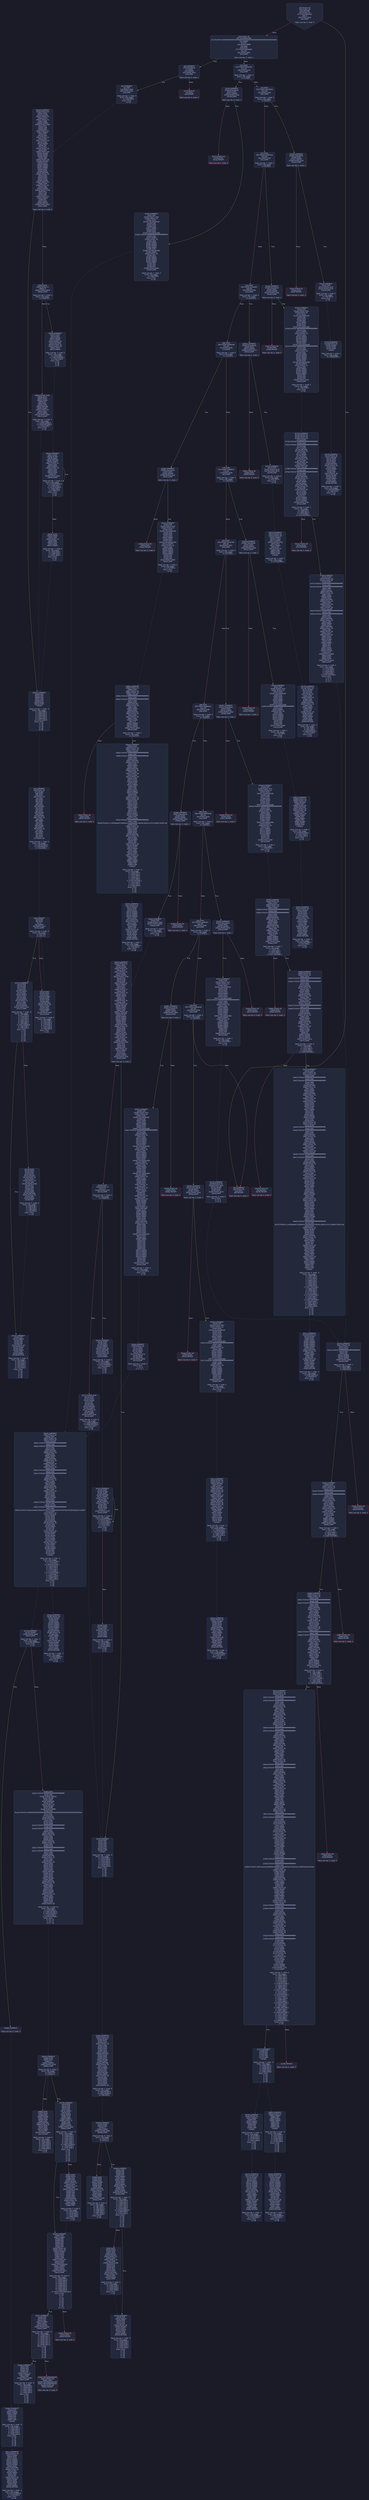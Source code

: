 digraph G {
    node [shape=box, style="filled, rounded", color="#565f89", fontcolor="#c0caf5", fontname="Helvetica", fillcolor="#24283b"];
    edge [color="#414868", fontcolor="#c0caf5", fontname="Helvetica"];
    bgcolor="#1a1b26";
    0 [ label = "[00] PUSH1 80
[02] PUSH1 40
[04] MSTORE
[05] PUSH1 04
[07] CALLDATASIZE
[08] LT
[09] PUSH2 00ba
[0c] JUMPI

Stack size req: 0, sizeΔ: 0
" shape = invhouse]
    1 [ label = "[0d] PUSH1 00
[0f] CALLDATALOAD
[10] PUSH29 0100000000000000000000000000000000000000000000000000000000
[2e] SWAP1
[2f] DIV
[30] PUSH4 ffffffff
[35] AND
[36] DUP1
[37] PUSH4 06fdde03
[3c] EQ
[3d] PUSH2 00bf
[40] JUMPI

Stack size req: 0, sizeΔ: 1
"]
    2 [ label = "[41] DUP1
[42] PUSH4 095ea7b3
[47] EQ
[48] PUSH2 014f
[4b] JUMPI

Stack size req: 1, sizeΔ: 0
Entry->Op usage:
	0->71:EQ:1
"]
    3 [ label = "[4c] DUP1
[4d] PUSH4 18160ddd
[52] EQ
[53] PUSH2 01b4
[56] JUMPI

Stack size req: 1, sizeΔ: 0
Entry->Op usage:
	0->82:EQ:1
"]
    4 [ label = "[57] DUP1
[58] PUSH4 23b872dd
[5d] EQ
[5e] PUSH2 01df
[61] JUMPI

Stack size req: 1, sizeΔ: 0
Entry->Op usage:
	0->93:EQ:1
"]
    5 [ label = "[62] DUP1
[63] PUSH4 313ce567
[68] EQ
[69] PUSH2 0264
[6c] JUMPI

Stack size req: 1, sizeΔ: 0
Entry->Op usage:
	0->104:EQ:1
"]
    6 [ label = "[6d] DUP1
[6e] PUSH4 42966c68
[73] EQ
[74] PUSH2 0295
[77] JUMPI

Stack size req: 1, sizeΔ: 0
Entry->Op usage:
	0->115:EQ:1
"]
    7 [ label = "[78] DUP1
[79] PUSH4 70a08231
[7e] EQ
[7f] PUSH2 02da
[82] JUMPI

Stack size req: 1, sizeΔ: 0
Entry->Op usage:
	0->126:EQ:1
"]
    8 [ label = "[83] DUP1
[84] PUSH4 79cc6790
[89] EQ
[8a] PUSH2 0331
[8d] JUMPI

Stack size req: 1, sizeΔ: 0
Entry->Op usage:
	0->137:EQ:1
"]
    9 [ label = "[8e] DUP1
[8f] PUSH4 95d89b41
[94] EQ
[95] PUSH2 0396
[98] JUMPI

Stack size req: 1, sizeΔ: 0
Entry->Op usage:
	0->148:EQ:1
"]
    10 [ label = "[99] DUP1
[9a] PUSH4 a9059cbb
[9f] EQ
[a0] PUSH2 0426
[a3] JUMPI

Stack size req: 1, sizeΔ: 0
Entry->Op usage:
	0->159:EQ:1
"]
    11 [ label = "[a4] DUP1
[a5] PUSH4 cae9ca51
[aa] EQ
[ab] PUSH2 048b
[ae] JUMPI

Stack size req: 1, sizeΔ: 0
Entry->Op usage:
	0->170:EQ:1
"]
    12 [ label = "[af] DUP1
[b0] PUSH4 dd62ed3e
[b5] EQ
[b6] PUSH2 0536
[b9] JUMPI

Stack size req: 1, sizeΔ: 0
Entry->Op usage:
	0->181:EQ:1
"]
    13 [ label = "[ba] JUMPDEST
[bb] PUSH1 00
[bd] DUP1
[be] REVERT

Stack size req: 0, sizeΔ: 0
" color = "red"]
    14 [ label = "[bf] JUMPDEST
[c0] CALLVALUE
[c1] DUP1
[c2] ISZERO
[c3] PUSH2 00cb
[c6] JUMPI

Stack size req: 0, sizeΔ: 1
"]
    15 [ label = "[c7] PUSH1 00
[c9] DUP1
[ca] REVERT

Stack size req: 0, sizeΔ: 0
" color = "red"]
    16 [ label = "[cb] JUMPDEST
[cc] POP
[cd] PUSH2 00d4
[d0] PUSH2 05ad
[d3] JUMP

Stack size req: 1, sizeΔ: 0
Entry->Op usage:
	0->204:POP:0
Entry->Exit:
	0->😵
"]
    17 [ label = "[d4] JUMPDEST
[d5] PUSH1 40
[d7] MLOAD
[d8] DUP1
[d9] DUP1
[da] PUSH1 20
[dc] ADD
[dd] DUP3
[de] DUP2
[df] SUB
[e0] DUP3
[e1] MSTORE
[e2] DUP4
[e3] DUP2
[e4] DUP2
[e5] MLOAD
[e6] DUP2
[e7] MSTORE
[e8] PUSH1 20
[ea] ADD
[eb] SWAP2
[ec] POP
[ed] DUP1
[ee] MLOAD
[ef] SWAP1
[f0] PUSH1 20
[f2] ADD
[f3] SWAP1
[f4] DUP1
[f5] DUP4
[f6] DUP4
[f7] PUSH1 00

Stack size req: 1, sizeΔ: 9
Entry->Op usage:
	0->229:MLOAD:0
	0->238:MLOAD:0
	0->242:ADD:1
"]
    18 [ label = "[f9] JUMPDEST
[fa] DUP4
[fb] DUP2
[fc] LT
[fd] ISZERO
[fe] PUSH2 0114
[0101] JUMPI

Stack size req: 4, sizeΔ: 0
Entry->Op usage:
	0->252:LT:0
	3->252:LT:1
"]
    19 [ label = "[0102] DUP1
[0103] DUP3
[0104] ADD
[0105] MLOAD
[0106] DUP2
[0107] DUP5
[0108] ADD
[0109] MSTORE
[010a] PUSH1 20
[010c] DUP2
[010d] ADD
[010e] SWAP1
[010f] POP
[0110] PUSH2 00f9
[0113] JUMP

Stack size req: 3, sizeΔ: 0
Entry->Op usage:
	0->260:ADD:1
	0->264:ADD:1
	0->269:ADD:0
	0->271:POP:0
	1->260:ADD:0
	2->264:ADD:0
Entry->Exit:
	0->😵
"]
    20 [ label = "[0114] JUMPDEST
[0115] POP
[0116] POP
[0117] POP
[0118] POP
[0119] SWAP1
[011a] POP
[011b] SWAP1
[011c] DUP2
[011d] ADD
[011e] SWAP1
[011f] PUSH1 1f
[0121] AND
[0122] DUP1
[0123] ISZERO
[0124] PUSH2 0141
[0127] JUMPI

Stack size req: 7, sizeΔ: -5
Entry->Op usage:
	0->277:POP:0
	1->278:POP:0
	2->279:POP:0
	3->280:POP:0
	4->285:ADD:0
	4->289:AND:1
	4->291:ISZERO:0
	5->282:POP:0
	6->285:ADD:1
Entry->Exit:
	0->😵
	1->😵
	2->😵
	3->😵
	4->0
	5->😵
	6->😵
"]
    21 [ label = "[0128] DUP1
[0129] DUP3
[012a] SUB
[012b] DUP1
[012c] MLOAD
[012d] PUSH1 01
[012f] DUP4
[0130] PUSH1 20
[0132] SUB
[0133] PUSH2 0100
[0136] EXP
[0137] SUB
[0138] NOT
[0139] AND
[013a] DUP2
[013b] MSTORE
[013c] PUSH1 20
[013e] ADD
[013f] SWAP2
[0140] POP

Stack size req: 2, sizeΔ: 0
Entry->Op usage:
	0->298:SUB:1
	0->306:SUB:1
	1->298:SUB:0
	1->320:POP:0
Entry->Exit:
	1->😵
"]
    22 [ label = "[0141] JUMPDEST
[0142] POP
[0143] SWAP3
[0144] POP
[0145] POP
[0146] POP
[0147] PUSH1 40
[0149] MLOAD
[014a] DUP1
[014b] SWAP2
[014c] SUB
[014d] SWAP1
[014e] RETURN

Stack size req: 5, sizeΔ: -5
Entry->Op usage:
	0->322:POP:0
	1->332:SUB:0
	2->325:POP:0
	3->326:POP:0
	4->324:POP:0
Entry->Exit:
	0->😵
	1->😵
	2->😵
	3->😵
	4->😵
" color = "darkblue"]
    23 [ label = "[014f] JUMPDEST
[0150] CALLVALUE
[0151] DUP1
[0152] ISZERO
[0153] PUSH2 015b
[0156] JUMPI

Stack size req: 0, sizeΔ: 1
"]
    24 [ label = "[0157] PUSH1 00
[0159] DUP1
[015a] REVERT

Stack size req: 0, sizeΔ: 0
" color = "red"]
    25 [ label = "[015b] JUMPDEST
[015c] POP
[015d] PUSH2 019a
[0160] PUSH1 04
[0162] DUP1
[0163] CALLDATASIZE
[0164] SUB
[0165] DUP2
[0166] ADD
[0167] SWAP1
[0168] DUP1
[0169] DUP1
[016a] CALLDATALOAD
[016b] PUSH20 ffffffffffffffffffffffffffffffffffffffff
[0180] AND
[0181] SWAP1
[0182] PUSH1 20
[0184] ADD
[0185] SWAP1
[0186] SWAP3
[0187] SWAP2
[0188] SWAP1
[0189] DUP1
[018a] CALLDATALOAD
[018b] SWAP1
[018c] PUSH1 20
[018e] ADD
[018f] SWAP1
[0190] SWAP3
[0191] SWAP2
[0192] SWAP1
[0193] POP
[0194] POP
[0195] POP
[0196] PUSH2 064b
[0199] JUMP

Stack size req: 1, sizeΔ: 2
Entry->Op usage:
	0->348:POP:0
Entry->Exit:
	0->😵
"]
    26 [ label = "[019a] JUMPDEST
[019b] PUSH1 40
[019d] MLOAD
[019e] DUP1
[019f] DUP3
[01a0] ISZERO
[01a1] ISZERO
[01a2] ISZERO
[01a3] ISZERO
[01a4] DUP2
[01a5] MSTORE
[01a6] PUSH1 20
[01a8] ADD
[01a9] SWAP2
[01aa] POP
[01ab] POP
[01ac] PUSH1 40
[01ae] MLOAD
[01af] DUP1
[01b0] SWAP2
[01b1] SUB
[01b2] SWAP1
[01b3] RETURN

Stack size req: 1, sizeΔ: -1
Entry->Op usage:
	0->416:ISZERO:0
	0->426:POP:0
Entry->Exit:
	0->😵
" color = "darkblue"]
    27 [ label = "[01b4] JUMPDEST
[01b5] CALLVALUE
[01b6] DUP1
[01b7] ISZERO
[01b8] PUSH2 01c0
[01bb] JUMPI

Stack size req: 0, sizeΔ: 1
"]
    28 [ label = "[01bc] PUSH1 00
[01be] DUP1
[01bf] REVERT

Stack size req: 0, sizeΔ: 0
" color = "red"]
    29 [ label = "[01c0] JUMPDEST
[01c1] POP
[01c2] PUSH2 01c9
[01c5] PUSH2 073d
[01c8] JUMP

Stack size req: 1, sizeΔ: 0
Entry->Op usage:
	0->449:POP:0
Entry->Exit:
	0->😵
"]
    30 [ label = "[01c9] JUMPDEST
[01ca] PUSH1 40
[01cc] MLOAD
[01cd] DUP1
[01ce] DUP3
[01cf] DUP2
[01d0] MSTORE
[01d1] PUSH1 20
[01d3] ADD
[01d4] SWAP2
[01d5] POP
[01d6] POP
[01d7] PUSH1 40
[01d9] MLOAD
[01da] DUP1
[01db] SWAP2
[01dc] SUB
[01dd] SWAP1
[01de] RETURN

Stack size req: 1, sizeΔ: -1
Entry->Op usage:
	0->464:MSTORE:1
	0->469:POP:0
Entry->Exit:
	0->😵
" color = "darkblue"]
    31 [ label = "[01df] JUMPDEST
[01e0] CALLVALUE
[01e1] DUP1
[01e2] ISZERO
[01e3] PUSH2 01eb
[01e6] JUMPI

Stack size req: 0, sizeΔ: 1
"]
    32 [ label = "[01e7] PUSH1 00
[01e9] DUP1
[01ea] REVERT

Stack size req: 0, sizeΔ: 0
" color = "red"]
    33 [ label = "[01eb] JUMPDEST
[01ec] POP
[01ed] PUSH2 024a
[01f0] PUSH1 04
[01f2] DUP1
[01f3] CALLDATASIZE
[01f4] SUB
[01f5] DUP2
[01f6] ADD
[01f7] SWAP1
[01f8] DUP1
[01f9] DUP1
[01fa] CALLDATALOAD
[01fb] PUSH20 ffffffffffffffffffffffffffffffffffffffff
[0210] AND
[0211] SWAP1
[0212] PUSH1 20
[0214] ADD
[0215] SWAP1
[0216] SWAP3
[0217] SWAP2
[0218] SWAP1
[0219] DUP1
[021a] CALLDATALOAD
[021b] PUSH20 ffffffffffffffffffffffffffffffffffffffff
[0230] AND
[0231] SWAP1
[0232] PUSH1 20
[0234] ADD
[0235] SWAP1
[0236] SWAP3
[0237] SWAP2
[0238] SWAP1
[0239] DUP1
[023a] CALLDATALOAD
[023b] SWAP1
[023c] PUSH1 20
[023e] ADD
[023f] SWAP1
[0240] SWAP3
[0241] SWAP2
[0242] SWAP1
[0243] POP
[0244] POP
[0245] POP
[0246] PUSH2 0743
[0249] JUMP

Stack size req: 1, sizeΔ: 3
Entry->Op usage:
	0->492:POP:0
Entry->Exit:
	0->😵
"]
    34 [ label = "[024a] JUMPDEST
[024b] PUSH1 40
[024d] MLOAD
[024e] DUP1
[024f] DUP3
[0250] ISZERO
[0251] ISZERO
[0252] ISZERO
[0253] ISZERO
[0254] DUP2
[0255] MSTORE
[0256] PUSH1 20
[0258] ADD
[0259] SWAP2
[025a] POP
[025b] POP
[025c] PUSH1 40
[025e] MLOAD
[025f] DUP1
[0260] SWAP2
[0261] SUB
[0262] SWAP1
[0263] RETURN

Stack size req: 1, sizeΔ: -1
Entry->Op usage:
	0->592:ISZERO:0
	0->602:POP:0
Entry->Exit:
	0->😵
" color = "darkblue"]
    35 [ label = "[0264] JUMPDEST
[0265] CALLVALUE
[0266] DUP1
[0267] ISZERO
[0268] PUSH2 0270
[026b] JUMPI

Stack size req: 0, sizeΔ: 1
"]
    36 [ label = "[026c] PUSH1 00
[026e] DUP1
[026f] REVERT

Stack size req: 0, sizeΔ: 0
" color = "red"]
    37 [ label = "[0270] JUMPDEST
[0271] POP
[0272] PUSH2 0279
[0275] PUSH2 0870
[0278] JUMP

Stack size req: 1, sizeΔ: 0
Entry->Op usage:
	0->625:POP:0
Entry->Exit:
	0->😵
"]
    38 [ label = "[0279] JUMPDEST
[027a] PUSH1 40
[027c] MLOAD
[027d] DUP1
[027e] DUP3
[027f] PUSH1 ff
[0281] AND
[0282] PUSH1 ff
[0284] AND
[0285] DUP2
[0286] MSTORE
[0287] PUSH1 20
[0289] ADD
[028a] SWAP2
[028b] POP
[028c] POP
[028d] PUSH1 40
[028f] MLOAD
[0290] DUP1
[0291] SWAP2
[0292] SUB
[0293] SWAP1
[0294] RETURN

Stack size req: 1, sizeΔ: -1
Entry->Op usage:
	0->641:AND:1
	0->644:AND:1
	0->646:MSTORE:1
	0->651:POP:0
Entry->Exit:
	0->😵
" color = "darkblue"]
    39 [ label = "[0295] JUMPDEST
[0296] CALLVALUE
[0297] DUP1
[0298] ISZERO
[0299] PUSH2 02a1
[029c] JUMPI

Stack size req: 0, sizeΔ: 1
"]
    40 [ label = "[029d] PUSH1 00
[029f] DUP1
[02a0] REVERT

Stack size req: 0, sizeΔ: 0
" color = "red"]
    41 [ label = "[02a1] JUMPDEST
[02a2] POP
[02a3] PUSH2 02c0
[02a6] PUSH1 04
[02a8] DUP1
[02a9] CALLDATASIZE
[02aa] SUB
[02ab] DUP2
[02ac] ADD
[02ad] SWAP1
[02ae] DUP1
[02af] DUP1
[02b0] CALLDATALOAD
[02b1] SWAP1
[02b2] PUSH1 20
[02b4] ADD
[02b5] SWAP1
[02b6] SWAP3
[02b7] SWAP2
[02b8] SWAP1
[02b9] POP
[02ba] POP
[02bb] POP
[02bc] PUSH2 0883
[02bf] JUMP

Stack size req: 1, sizeΔ: 1
Entry->Op usage:
	0->674:POP:0
Entry->Exit:
	0->😵
"]
    42 [ label = "[02c0] JUMPDEST
[02c1] PUSH1 40
[02c3] MLOAD
[02c4] DUP1
[02c5] DUP3
[02c6] ISZERO
[02c7] ISZERO
[02c8] ISZERO
[02c9] ISZERO
[02ca] DUP2
[02cb] MSTORE
[02cc] PUSH1 20
[02ce] ADD
[02cf] SWAP2
[02d0] POP
[02d1] POP
[02d2] PUSH1 40
[02d4] MLOAD
[02d5] DUP1
[02d6] SWAP2
[02d7] SUB
[02d8] SWAP1
[02d9] RETURN

Stack size req: 1, sizeΔ: -1
Entry->Op usage:
	0->710:ISZERO:0
	0->720:POP:0
Entry->Exit:
	0->😵
" color = "darkblue"]
    43 [ label = "[02da] JUMPDEST
[02db] CALLVALUE
[02dc] DUP1
[02dd] ISZERO
[02de] PUSH2 02e6
[02e1] JUMPI

Stack size req: 0, sizeΔ: 1
"]
    44 [ label = "[02e2] PUSH1 00
[02e4] DUP1
[02e5] REVERT

Stack size req: 0, sizeΔ: 0
" color = "red"]
    45 [ label = "[02e6] JUMPDEST
[02e7] POP
[02e8] PUSH2 031b
[02eb] PUSH1 04
[02ed] DUP1
[02ee] CALLDATASIZE
[02ef] SUB
[02f0] DUP2
[02f1] ADD
[02f2] SWAP1
[02f3] DUP1
[02f4] DUP1
[02f5] CALLDATALOAD
[02f6] PUSH20 ffffffffffffffffffffffffffffffffffffffff
[030b] AND
[030c] SWAP1
[030d] PUSH1 20
[030f] ADD
[0310] SWAP1
[0311] SWAP3
[0312] SWAP2
[0313] SWAP1
[0314] POP
[0315] POP
[0316] POP
[0317] PUSH2 0987
[031a] JUMP

Stack size req: 1, sizeΔ: 1
Entry->Op usage:
	0->743:POP:0
Entry->Exit:
	0->😵
"]
    46 [ label = "[031b] JUMPDEST
[031c] PUSH1 40
[031e] MLOAD
[031f] DUP1
[0320] DUP3
[0321] DUP2
[0322] MSTORE
[0323] PUSH1 20
[0325] ADD
[0326] SWAP2
[0327] POP
[0328] POP
[0329] PUSH1 40
[032b] MLOAD
[032c] DUP1
[032d] SWAP2
[032e] SUB
[032f] SWAP1
[0330] RETURN

Stack size req: 1, sizeΔ: -1
Entry->Op usage:
	0->802:MSTORE:1
	0->807:POP:0
Entry->Exit:
	0->😵
" color = "darkblue"]
    47 [ label = "[0331] JUMPDEST
[0332] CALLVALUE
[0333] DUP1
[0334] ISZERO
[0335] PUSH2 033d
[0338] JUMPI

Stack size req: 0, sizeΔ: 1
"]
    48 [ label = "[0339] PUSH1 00
[033b] DUP1
[033c] REVERT

Stack size req: 0, sizeΔ: 0
" color = "red"]
    49 [ label = "[033d] JUMPDEST
[033e] POP
[033f] PUSH2 037c
[0342] PUSH1 04
[0344] DUP1
[0345] CALLDATASIZE
[0346] SUB
[0347] DUP2
[0348] ADD
[0349] SWAP1
[034a] DUP1
[034b] DUP1
[034c] CALLDATALOAD
[034d] PUSH20 ffffffffffffffffffffffffffffffffffffffff
[0362] AND
[0363] SWAP1
[0364] PUSH1 20
[0366] ADD
[0367] SWAP1
[0368] SWAP3
[0369] SWAP2
[036a] SWAP1
[036b] DUP1
[036c] CALLDATALOAD
[036d] SWAP1
[036e] PUSH1 20
[0370] ADD
[0371] SWAP1
[0372] SWAP3
[0373] SWAP2
[0374] SWAP1
[0375] POP
[0376] POP
[0377] POP
[0378] PUSH2 099f
[037b] JUMP

Stack size req: 1, sizeΔ: 2
Entry->Op usage:
	0->830:POP:0
Entry->Exit:
	0->😵
"]
    50 [ label = "[037c] JUMPDEST
[037d] PUSH1 40
[037f] MLOAD
[0380] DUP1
[0381] DUP3
[0382] ISZERO
[0383] ISZERO
[0384] ISZERO
[0385] ISZERO
[0386] DUP2
[0387] MSTORE
[0388] PUSH1 20
[038a] ADD
[038b] SWAP2
[038c] POP
[038d] POP
[038e] PUSH1 40
[0390] MLOAD
[0391] DUP1
[0392] SWAP2
[0393] SUB
[0394] SWAP1
[0395] RETURN

Stack size req: 1, sizeΔ: -1
Entry->Op usage:
	0->898:ISZERO:0
	0->908:POP:0
Entry->Exit:
	0->😵
" color = "darkblue"]
    51 [ label = "[0396] JUMPDEST
[0397] CALLVALUE
[0398] DUP1
[0399] ISZERO
[039a] PUSH2 03a2
[039d] JUMPI

Stack size req: 0, sizeΔ: 1
"]
    52 [ label = "[039e] PUSH1 00
[03a0] DUP1
[03a1] REVERT

Stack size req: 0, sizeΔ: 0
" color = "red"]
    53 [ label = "[03a2] JUMPDEST
[03a3] POP
[03a4] PUSH2 03ab
[03a7] PUSH2 0bb9
[03aa] JUMP

Stack size req: 1, sizeΔ: 0
Entry->Op usage:
	0->931:POP:0
Entry->Exit:
	0->😵
"]
    54 [ label = "[03ab] JUMPDEST
[03ac] PUSH1 40
[03ae] MLOAD
[03af] DUP1
[03b0] DUP1
[03b1] PUSH1 20
[03b3] ADD
[03b4] DUP3
[03b5] DUP2
[03b6] SUB
[03b7] DUP3
[03b8] MSTORE
[03b9] DUP4
[03ba] DUP2
[03bb] DUP2
[03bc] MLOAD
[03bd] DUP2
[03be] MSTORE
[03bf] PUSH1 20
[03c1] ADD
[03c2] SWAP2
[03c3] POP
[03c4] DUP1
[03c5] MLOAD
[03c6] SWAP1
[03c7] PUSH1 20
[03c9] ADD
[03ca] SWAP1
[03cb] DUP1
[03cc] DUP4
[03cd] DUP4
[03ce] PUSH1 00

Stack size req: 1, sizeΔ: 9
Entry->Op usage:
	0->956:MLOAD:0
	0->965:MLOAD:0
	0->969:ADD:1
"]
    55 [ label = "[03d0] JUMPDEST
[03d1] DUP4
[03d2] DUP2
[03d3] LT
[03d4] ISZERO
[03d5] PUSH2 03eb
[03d8] JUMPI

Stack size req: 4, sizeΔ: 0
Entry->Op usage:
	0->979:LT:0
	3->979:LT:1
"]
    56 [ label = "[03d9] DUP1
[03da] DUP3
[03db] ADD
[03dc] MLOAD
[03dd] DUP2
[03de] DUP5
[03df] ADD
[03e0] MSTORE
[03e1] PUSH1 20
[03e3] DUP2
[03e4] ADD
[03e5] SWAP1
[03e6] POP
[03e7] PUSH2 03d0
[03ea] JUMP

Stack size req: 3, sizeΔ: 0
Entry->Op usage:
	0->987:ADD:1
	0->991:ADD:1
	0->996:ADD:0
	0->998:POP:0
	1->987:ADD:0
	2->991:ADD:0
Entry->Exit:
	0->😵
"]
    57 [ label = "[03eb] JUMPDEST
[03ec] POP
[03ed] POP
[03ee] POP
[03ef] POP
[03f0] SWAP1
[03f1] POP
[03f2] SWAP1
[03f3] DUP2
[03f4] ADD
[03f5] SWAP1
[03f6] PUSH1 1f
[03f8] AND
[03f9] DUP1
[03fa] ISZERO
[03fb] PUSH2 0418
[03fe] JUMPI

Stack size req: 7, sizeΔ: -5
Entry->Op usage:
	0->1004:POP:0
	1->1005:POP:0
	2->1006:POP:0
	3->1007:POP:0
	4->1012:ADD:0
	4->1016:AND:1
	4->1018:ISZERO:0
	5->1009:POP:0
	6->1012:ADD:1
Entry->Exit:
	0->😵
	1->😵
	2->😵
	3->😵
	4->0
	5->😵
	6->😵
"]
    58 [ label = "[03ff] DUP1
[0400] DUP3
[0401] SUB
[0402] DUP1
[0403] MLOAD
[0404] PUSH1 01
[0406] DUP4
[0407] PUSH1 20
[0409] SUB
[040a] PUSH2 0100
[040d] EXP
[040e] SUB
[040f] NOT
[0410] AND
[0411] DUP2
[0412] MSTORE
[0413] PUSH1 20
[0415] ADD
[0416] SWAP2
[0417] POP

Stack size req: 2, sizeΔ: 0
Entry->Op usage:
	0->1025:SUB:1
	0->1033:SUB:1
	1->1025:SUB:0
	1->1047:POP:0
Entry->Exit:
	1->😵
"]
    59 [ label = "[0418] JUMPDEST
[0419] POP
[041a] SWAP3
[041b] POP
[041c] POP
[041d] POP
[041e] PUSH1 40
[0420] MLOAD
[0421] DUP1
[0422] SWAP2
[0423] SUB
[0424] SWAP1
[0425] RETURN

Stack size req: 5, sizeΔ: -5
Entry->Op usage:
	0->1049:POP:0
	1->1059:SUB:0
	2->1052:POP:0
	3->1053:POP:0
	4->1051:POP:0
Entry->Exit:
	0->😵
	1->😵
	2->😵
	3->😵
	4->😵
" color = "darkblue"]
    60 [ label = "[0426] JUMPDEST
[0427] CALLVALUE
[0428] DUP1
[0429] ISZERO
[042a] PUSH2 0432
[042d] JUMPI

Stack size req: 0, sizeΔ: 1
"]
    61 [ label = "[042e] PUSH1 00
[0430] DUP1
[0431] REVERT

Stack size req: 0, sizeΔ: 0
" color = "red"]
    62 [ label = "[0432] JUMPDEST
[0433] POP
[0434] PUSH2 0471
[0437] PUSH1 04
[0439] DUP1
[043a] CALLDATASIZE
[043b] SUB
[043c] DUP2
[043d] ADD
[043e] SWAP1
[043f] DUP1
[0440] DUP1
[0441] CALLDATALOAD
[0442] PUSH20 ffffffffffffffffffffffffffffffffffffffff
[0457] AND
[0458] SWAP1
[0459] PUSH1 20
[045b] ADD
[045c] SWAP1
[045d] SWAP3
[045e] SWAP2
[045f] SWAP1
[0460] DUP1
[0461] CALLDATALOAD
[0462] SWAP1
[0463] PUSH1 20
[0465] ADD
[0466] SWAP1
[0467] SWAP3
[0468] SWAP2
[0469] SWAP1
[046a] POP
[046b] POP
[046c] POP
[046d] PUSH2 0c57
[0470] JUMP

Stack size req: 1, sizeΔ: 2
Entry->Op usage:
	0->1075:POP:0
Entry->Exit:
	0->😵
"]
    63 [ label = "[0471] JUMPDEST
[0472] PUSH1 40
[0474] MLOAD
[0475] DUP1
[0476] DUP3
[0477] ISZERO
[0478] ISZERO
[0479] ISZERO
[047a] ISZERO
[047b] DUP2
[047c] MSTORE
[047d] PUSH1 20
[047f] ADD
[0480] SWAP2
[0481] POP
[0482] POP
[0483] PUSH1 40
[0485] MLOAD
[0486] DUP1
[0487] SWAP2
[0488] SUB
[0489] SWAP1
[048a] RETURN

Stack size req: 1, sizeΔ: -1
Entry->Op usage:
	0->1143:ISZERO:0
	0->1153:POP:0
Entry->Exit:
	0->😵
" color = "darkblue"]
    64 [ label = "[048b] JUMPDEST
[048c] CALLVALUE
[048d] DUP1
[048e] ISZERO
[048f] PUSH2 0497
[0492] JUMPI

Stack size req: 0, sizeΔ: 1
"]
    65 [ label = "[0493] PUSH1 00
[0495] DUP1
[0496] REVERT

Stack size req: 0, sizeΔ: 0
" color = "red"]
    66 [ label = "[0497] JUMPDEST
[0498] POP
[0499] PUSH2 051c
[049c] PUSH1 04
[049e] DUP1
[049f] CALLDATASIZE
[04a0] SUB
[04a1] DUP2
[04a2] ADD
[04a3] SWAP1
[04a4] DUP1
[04a5] DUP1
[04a6] CALLDATALOAD
[04a7] PUSH20 ffffffffffffffffffffffffffffffffffffffff
[04bc] AND
[04bd] SWAP1
[04be] PUSH1 20
[04c0] ADD
[04c1] SWAP1
[04c2] SWAP3
[04c3] SWAP2
[04c4] SWAP1
[04c5] DUP1
[04c6] CALLDATALOAD
[04c7] SWAP1
[04c8] PUSH1 20
[04ca] ADD
[04cb] SWAP1
[04cc] SWAP3
[04cd] SWAP2
[04ce] SWAP1
[04cf] DUP1
[04d0] CALLDATALOAD
[04d1] SWAP1
[04d2] PUSH1 20
[04d4] ADD
[04d5] SWAP1
[04d6] DUP3
[04d7] ADD
[04d8] DUP1
[04d9] CALLDATALOAD
[04da] SWAP1
[04db] PUSH1 20
[04dd] ADD
[04de] SWAP1
[04df] DUP1
[04e0] DUP1
[04e1] PUSH1 1f
[04e3] ADD
[04e4] PUSH1 20
[04e6] DUP1
[04e7] SWAP2
[04e8] DIV
[04e9] MUL
[04ea] PUSH1 20
[04ec] ADD
[04ed] PUSH1 40
[04ef] MLOAD
[04f0] SWAP1
[04f1] DUP2
[04f2] ADD
[04f3] PUSH1 40
[04f5] MSTORE
[04f6] DUP1
[04f7] SWAP4
[04f8] SWAP3
[04f9] SWAP2
[04fa] SWAP1
[04fb] DUP2
[04fc] DUP2
[04fd] MSTORE
[04fe] PUSH1 20
[0500] ADD
[0501] DUP4
[0502] DUP4
[0503] DUP1
[0504] DUP3
[0505] DUP5
[0506] CALLDATACOPY
[0507] DUP3
[0508] ADD
[0509] SWAP2
[050a] POP
[050b] POP
[050c] POP
[050d] POP
[050e] POP
[050f] POP
[0510] SWAP2
[0511] SWAP3
[0512] SWAP2
[0513] SWAP3
[0514] SWAP1
[0515] POP
[0516] POP
[0517] POP
[0518] PUSH2 0c6e
[051b] JUMP

Stack size req: 1, sizeΔ: 3
Entry->Op usage:
	0->1176:POP:0
Entry->Exit:
	0->😵
"]
    67 [ label = "[051c] JUMPDEST
[051d] PUSH1 40
[051f] MLOAD
[0520] DUP1
[0521] DUP3
[0522] ISZERO
[0523] ISZERO
[0524] ISZERO
[0525] ISZERO
[0526] DUP2
[0527] MSTORE
[0528] PUSH1 20
[052a] ADD
[052b] SWAP2
[052c] POP
[052d] POP
[052e] PUSH1 40
[0530] MLOAD
[0531] DUP1
[0532] SWAP2
[0533] SUB
[0534] SWAP1
[0535] RETURN

Stack size req: 1, sizeΔ: -1
Entry->Op usage:
	0->1314:ISZERO:0
	0->1324:POP:0
Entry->Exit:
	0->😵
" color = "darkblue"]
    68 [ label = "[0536] JUMPDEST
[0537] CALLVALUE
[0538] DUP1
[0539] ISZERO
[053a] PUSH2 0542
[053d] JUMPI

Stack size req: 0, sizeΔ: 1
"]
    69 [ label = "[053e] PUSH1 00
[0540] DUP1
[0541] REVERT

Stack size req: 0, sizeΔ: 0
" color = "red"]
    70 [ label = "[0542] JUMPDEST
[0543] POP
[0544] PUSH2 0597
[0547] PUSH1 04
[0549] DUP1
[054a] CALLDATASIZE
[054b] SUB
[054c] DUP2
[054d] ADD
[054e] SWAP1
[054f] DUP1
[0550] DUP1
[0551] CALLDATALOAD
[0552] PUSH20 ffffffffffffffffffffffffffffffffffffffff
[0567] AND
[0568] SWAP1
[0569] PUSH1 20
[056b] ADD
[056c] SWAP1
[056d] SWAP3
[056e] SWAP2
[056f] SWAP1
[0570] DUP1
[0571] CALLDATALOAD
[0572] PUSH20 ffffffffffffffffffffffffffffffffffffffff
[0587] AND
[0588] SWAP1
[0589] PUSH1 20
[058b] ADD
[058c] SWAP1
[058d] SWAP3
[058e] SWAP2
[058f] SWAP1
[0590] POP
[0591] POP
[0592] POP
[0593] PUSH2 0df1
[0596] JUMP

Stack size req: 1, sizeΔ: 2
Entry->Op usage:
	0->1347:POP:0
Entry->Exit:
	0->😵
"]
    71 [ label = "[0597] JUMPDEST
[0598] PUSH1 40
[059a] MLOAD
[059b] DUP1
[059c] DUP3
[059d] DUP2
[059e] MSTORE
[059f] PUSH1 20
[05a1] ADD
[05a2] SWAP2
[05a3] POP
[05a4] POP
[05a5] PUSH1 40
[05a7] MLOAD
[05a8] DUP1
[05a9] SWAP2
[05aa] SUB
[05ab] SWAP1
[05ac] RETURN

Stack size req: 1, sizeΔ: -1
Entry->Op usage:
	0->1438:MSTORE:1
	0->1443:POP:0
Entry->Exit:
	0->😵
" color = "darkblue"]
    72 [ label = "[05ad] JUMPDEST
[05ae] PUSH1 00
[05b0] DUP1
[05b1] SLOAD
[05b2] PUSH1 01
[05b4] DUP2
[05b5] PUSH1 01
[05b7] AND
[05b8] ISZERO
[05b9] PUSH2 0100
[05bc] MUL
[05bd] SUB
[05be] AND
[05bf] PUSH1 02
[05c1] SWAP1
[05c2] DIV
[05c3] DUP1
[05c4] PUSH1 1f
[05c6] ADD
[05c7] PUSH1 20
[05c9] DUP1
[05ca] SWAP2
[05cb] DIV
[05cc] MUL
[05cd] PUSH1 20
[05cf] ADD
[05d0] PUSH1 40
[05d2] MLOAD
[05d3] SWAP1
[05d4] DUP2
[05d5] ADD
[05d6] PUSH1 40
[05d8] MSTORE
[05d9] DUP1
[05da] SWAP3
[05db] SWAP2
[05dc] SWAP1
[05dd] DUP2
[05de] DUP2
[05df] MSTORE
[05e0] PUSH1 20
[05e2] ADD
[05e3] DUP3
[05e4] DUP1
[05e5] SLOAD
[05e6] PUSH1 01
[05e8] DUP2
[05e9] PUSH1 01
[05eb] AND
[05ec] ISZERO
[05ed] PUSH2 0100
[05f0] MUL
[05f1] SUB
[05f2] AND
[05f3] PUSH1 02
[05f5] SWAP1
[05f6] DIV
[05f7] DUP1
[05f8] ISZERO
[05f9] PUSH2 0643
[05fc] JUMPI

Stack size req: 0, sizeΔ: 6
"]
    73 [ label = "[05fd] DUP1
[05fe] PUSH1 1f
[0600] LT
[0601] PUSH2 0618
[0604] JUMPI

Stack size req: 1, sizeΔ: 0
Entry->Op usage:
	0->1536:LT:1
"]
    74 [ label = "[0605] PUSH2 0100
[0608] DUP1
[0609] DUP4
[060a] SLOAD
[060b] DIV
[060c] MUL
[060d] DUP4
[060e] MSTORE
[060f] SWAP2
[0610] PUSH1 20
[0612] ADD
[0613] SWAP2
[0614] PUSH2 0643
[0617] JUMP

Stack size req: 3, sizeΔ: 0
Entry->Op usage:
	1->1546:SLOAD:0
	2->1550:MSTORE:0
	2->1554:ADD:1
Entry->Exit:
	2->😵
"]
    75 [ label = "[0618] JUMPDEST
[0619] DUP3
[061a] ADD
[061b] SWAP2
[061c] SWAP1
[061d] PUSH1 00
[061f] MSTORE
[0620] PUSH1 20
[0622] PUSH1 00
[0624] SHA3
[0625] SWAP1

Stack size req: 3, sizeΔ: 0
Entry->Op usage:
	0->1562:ADD:1
	1->1567:MSTORE:1
	2->1562:ADD:0
Entry->Exit:
	0->😵
	1->😵
	2->0
"]
    76 [ label = "[0626] JUMPDEST
[0627] DUP2
[0628] SLOAD
[0629] DUP2
[062a] MSTORE
[062b] SWAP1
[062c] PUSH1 01
[062e] ADD
[062f] SWAP1
[0630] PUSH1 20
[0632] ADD
[0633] DUP1
[0634] DUP4
[0635] GT
[0636] PUSH2 0626
[0639] JUMPI

Stack size req: 3, sizeΔ: 0
Entry->Op usage:
	0->1578:MSTORE:0
	0->1586:ADD:1
	1->1576:SLOAD:0
	1->1582:ADD:1
	2->1589:GT:0
Entry->Exit:
	0->😵
	1->😵
"]
    77 [ label = "[063a] DUP3
[063b] SWAP1
[063c] SUB
[063d] PUSH1 1f
[063f] AND
[0640] DUP3
[0641] ADD
[0642] SWAP2

Stack size req: 3, sizeΔ: 0
Entry->Op usage:
	0->1596:SUB:0
	2->1596:SUB:1
	2->1601:ADD:0
Entry->Exit:
	0->😵
	2->0
"]
    78 [ label = "[0643] JUMPDEST
[0644] POP
[0645] POP
[0646] POP
[0647] POP
[0648] POP
[0649] DUP2
[064a] JUMP
Indirect!

Stack size req: 7, sizeΔ: -5
Entry->Op usage:
	0->1604:POP:0
	1->1605:POP:0
	2->1606:POP:0
	3->1607:POP:0
	4->1608:POP:0
	6->1610:JUMP:0
Entry->Exit:
	0->😵
	1->😵
	2->😵
	3->😵
	4->😵
" color = "teal"]
    79 [ label = "[064b] JUMPDEST
[064c] PUSH1 00
[064e] DUP2
[064f] PUSH1 05
[0651] PUSH1 00
[0653] CALLER
[0654] PUSH20 ffffffffffffffffffffffffffffffffffffffff
[0669] AND
[066a] PUSH20 ffffffffffffffffffffffffffffffffffffffff
[067f] AND
[0680] DUP2
[0681] MSTORE
[0682] PUSH1 20
[0684] ADD
[0685] SWAP1
[0686] DUP2
[0687] MSTORE
[0688] PUSH1 20
[068a] ADD
[068b] PUSH1 00
[068d] SHA3
[068e] PUSH1 00
[0690] DUP6
[0691] PUSH20 ffffffffffffffffffffffffffffffffffffffff
[06a6] AND
[06a7] PUSH20 ffffffffffffffffffffffffffffffffffffffff
[06bc] AND
[06bd] DUP2
[06be] MSTORE
[06bf] PUSH1 20
[06c1] ADD
[06c2] SWAP1
[06c3] DUP2
[06c4] MSTORE
[06c5] PUSH1 20
[06c7] ADD
[06c8] PUSH1 00
[06ca] SHA3
[06cb] DUP2
[06cc] SWAP1
[06cd] SSTORE
[06ce] POP
[06cf] DUP3
[06d0] PUSH20 ffffffffffffffffffffffffffffffffffffffff
[06e5] AND
[06e6] CALLER
[06e7] PUSH20 ffffffffffffffffffffffffffffffffffffffff
[06fc] AND
[06fd] PUSH32 8c5be1e5ebec7d5bd14f71427d1e84f3dd0314c0f7b2291e5b200ac8c7c3b925
[071e] DUP5
[071f] PUSH1 40
[0721] MLOAD
[0722] DUP1
[0723] DUP3
[0724] DUP2
[0725] MSTORE
[0726] PUSH1 20
[0728] ADD
[0729] SWAP2
[072a] POP
[072b] POP
[072c] PUSH1 40
[072e] MLOAD
[072f] DUP1
[0730] SWAP2
[0731] SUB
[0732] SWAP1
[0733] LOG3
[0734] PUSH1 01
[0736] SWAP1
[0737] POP
[0738] SWAP3
[0739] SWAP2
[073a] POP
[073b] POP
[073c] JUMP
Indirect!

Stack size req: 3, sizeΔ: -2
Entry->Op usage:
	0->1741:SSTORE:1
	0->1742:POP:0
	0->1829:MSTORE:1
	0->1834:POP:0
	0->1851:POP:0
	1->1702:AND:1
	1->1724:AND:1
	1->1726:MSTORE:1
	1->1765:AND:1
	1->1843:LOG3:4
	1->1850:POP:0
	2->1852:JUMP:0
Entry->Exit:
	0->😵
	1->😵
	2->😵
" color = "teal"]
    80 [ label = "[073d] JUMPDEST
[073e] PUSH1 03
[0740] SLOAD
[0741] DUP2
[0742] JUMP
Indirect!

Stack size req: 1, sizeΔ: 1
Entry->Op usage:
	0->1858:JUMP:0
" color = "teal"]
    81 [ label = "[0743] JUMPDEST
[0744] PUSH1 00
[0746] PUSH1 05
[0748] PUSH1 00
[074a] DUP6
[074b] PUSH20 ffffffffffffffffffffffffffffffffffffffff
[0760] AND
[0761] PUSH20 ffffffffffffffffffffffffffffffffffffffff
[0776] AND
[0777] DUP2
[0778] MSTORE
[0779] PUSH1 20
[077b] ADD
[077c] SWAP1
[077d] DUP2
[077e] MSTORE
[077f] PUSH1 20
[0781] ADD
[0782] PUSH1 00
[0784] SHA3
[0785] PUSH1 00
[0787] CALLER
[0788] PUSH20 ffffffffffffffffffffffffffffffffffffffff
[079d] AND
[079e] PUSH20 ffffffffffffffffffffffffffffffffffffffff
[07b3] AND
[07b4] DUP2
[07b5] MSTORE
[07b6] PUSH1 20
[07b8] ADD
[07b9] SWAP1
[07ba] DUP2
[07bb] MSTORE
[07bc] PUSH1 20
[07be] ADD
[07bf] PUSH1 00
[07c1] SHA3
[07c2] SLOAD
[07c3] DUP3
[07c4] GT
[07c5] ISZERO
[07c6] ISZERO
[07c7] ISZERO
[07c8] PUSH2 07d0
[07cb] JUMPI

Stack size req: 3, sizeΔ: 1
Entry->Op usage:
	0->1988:GT:0
	2->1888:AND:1
	2->1910:AND:1
	2->1912:MSTORE:1
"]
    82 [ label = "[07cc] PUSH1 00
[07ce] DUP1
[07cf] REVERT

Stack size req: 0, sizeΔ: 0
" color = "red"]
    83 [ label = "[07d0] JUMPDEST
[07d1] DUP2
[07d2] PUSH1 05
[07d4] PUSH1 00
[07d6] DUP7
[07d7] PUSH20 ffffffffffffffffffffffffffffffffffffffff
[07ec] AND
[07ed] PUSH20 ffffffffffffffffffffffffffffffffffffffff
[0802] AND
[0803] DUP2
[0804] MSTORE
[0805] PUSH1 20
[0807] ADD
[0808] SWAP1
[0809] DUP2
[080a] MSTORE
[080b] PUSH1 20
[080d] ADD
[080e] PUSH1 00
[0810] SHA3
[0811] PUSH1 00
[0813] CALLER
[0814] PUSH20 ffffffffffffffffffffffffffffffffffffffff
[0829] AND
[082a] PUSH20 ffffffffffffffffffffffffffffffffffffffff
[083f] AND
[0840] DUP2
[0841] MSTORE
[0842] PUSH1 20
[0844] ADD
[0845] SWAP1
[0846] DUP2
[0847] MSTORE
[0848] PUSH1 20
[084a] ADD
[084b] PUSH1 00
[084d] SHA3
[084e] PUSH1 00
[0850] DUP3
[0851] DUP3
[0852] SLOAD
[0853] SUB
[0854] SWAP3
[0855] POP
[0856] POP
[0857] DUP2
[0858] SWAP1
[0859] SSTORE
[085a] POP
[085b] PUSH2 0865
[085e] DUP5
[085f] DUP5
[0860] DUP5
[0861] PUSH2 0e16
[0864] JUMP

Stack size req: 4, sizeΔ: 4
Entry->Op usage:
	1->2131:SUB:1
	1->2133:POP:0
	3->2028:AND:1
	3->2050:AND:1
	3->2052:MSTORE:1
Entry->Exit:
	1->0, 5
	2->1, 6
	3->2, 7
"]
    84 [ label = "[0865] JUMPDEST
[0866] PUSH1 01
[0868] SWAP1
[0869] POP
[086a] SWAP4
[086b] SWAP3
[086c] POP
[086d] POP
[086e] POP
[086f] JUMP
Indirect!

Stack size req: 5, sizeΔ: -4
Entry->Op usage:
	0->2153:POP:0
	1->2157:POP:0
	2->2158:POP:0
	3->2156:POP:0
	4->2159:JUMP:0
Entry->Exit:
	0->😵
	1->😵
	2->😵
	3->😵
	4->😵
" color = "teal"]
    85 [ label = "[0870] JUMPDEST
[0871] PUSH1 02
[0873] PUSH1 00
[0875] SWAP1
[0876] SLOAD
[0877] SWAP1
[0878] PUSH2 0100
[087b] EXP
[087c] SWAP1
[087d] DIV
[087e] PUSH1 ff
[0880] AND
[0881] DUP2
[0882] JUMP
Indirect!

Stack size req: 1, sizeΔ: 1
Entry->Op usage:
	0->2178:JUMP:0
" color = "teal"]
    86 [ label = "[0883] JUMPDEST
[0884] PUSH1 00
[0886] DUP2
[0887] PUSH1 04
[0889] PUSH1 00
[088b] CALLER
[088c] PUSH20 ffffffffffffffffffffffffffffffffffffffff
[08a1] AND
[08a2] PUSH20 ffffffffffffffffffffffffffffffffffffffff
[08b7] AND
[08b8] DUP2
[08b9] MSTORE
[08ba] PUSH1 20
[08bc] ADD
[08bd] SWAP1
[08be] DUP2
[08bf] MSTORE
[08c0] PUSH1 20
[08c2] ADD
[08c3] PUSH1 00
[08c5] SHA3
[08c6] SLOAD
[08c7] LT
[08c8] ISZERO
[08c9] ISZERO
[08ca] ISZERO
[08cb] PUSH2 08d3
[08ce] JUMPI

Stack size req: 1, sizeΔ: 1
Entry->Op usage:
	0->2247:LT:1
"]
    87 [ label = "[08cf] PUSH1 00
[08d1] DUP1
[08d2] REVERT

Stack size req: 0, sizeΔ: 0
" color = "red"]
    88 [ label = "[08d3] JUMPDEST
[08d4] DUP2
[08d5] PUSH1 04
[08d7] PUSH1 00
[08d9] CALLER
[08da] PUSH20 ffffffffffffffffffffffffffffffffffffffff
[08ef] AND
[08f0] PUSH20 ffffffffffffffffffffffffffffffffffffffff
[0905] AND
[0906] DUP2
[0907] MSTORE
[0908] PUSH1 20
[090a] ADD
[090b] SWAP1
[090c] DUP2
[090d] MSTORE
[090e] PUSH1 20
[0910] ADD
[0911] PUSH1 00
[0913] SHA3
[0914] PUSH1 00
[0916] DUP3
[0917] DUP3
[0918] SLOAD
[0919] SUB
[091a] SWAP3
[091b] POP
[091c] POP
[091d] DUP2
[091e] SWAP1
[091f] SSTORE
[0920] POP
[0921] DUP2
[0922] PUSH1 03
[0924] PUSH1 00
[0926] DUP3
[0927] DUP3
[0928] SLOAD
[0929] SUB
[092a] SWAP3
[092b] POP
[092c] POP
[092d] DUP2
[092e] SWAP1
[092f] SSTORE
[0930] POP
[0931] CALLER
[0932] PUSH20 ffffffffffffffffffffffffffffffffffffffff
[0947] AND
[0948] PUSH32 cc16f5dbb4873280815c1ee09dbd06736cffcc184412cf7a71a0fdb75d397ca5
[0969] DUP4
[096a] PUSH1 40
[096c] MLOAD
[096d] DUP1
[096e] DUP3
[096f] DUP2
[0970] MSTORE
[0971] PUSH1 20
[0973] ADD
[0974] SWAP2
[0975] POP
[0976] POP
[0977] PUSH1 40
[0979] MLOAD
[097a] DUP1
[097b] SWAP2
[097c] SUB
[097d] SWAP1
[097e] LOG2
[097f] PUSH1 01
[0981] SWAP1
[0982] POP
[0983] SWAP2
[0984] SWAP1
[0985] POP
[0986] JUMP
Indirect!

Stack size req: 3, sizeΔ: -2
Entry->Op usage:
	0->2434:POP:0
	1->2329:SUB:1
	1->2331:POP:0
	1->2345:SUB:1
	1->2347:POP:0
	1->2416:MSTORE:1
	1->2421:POP:0
	1->2437:POP:0
	2->2438:JUMP:0
Entry->Exit:
	0->😵
	1->😵
	2->😵
" color = "teal"]
    89 [ label = "[0987] JUMPDEST
[0988] PUSH1 04
[098a] PUSH1 20
[098c] MSTORE
[098d] DUP1
[098e] PUSH1 00
[0990] MSTORE
[0991] PUSH1 40
[0993] PUSH1 00
[0995] SHA3
[0996] PUSH1 00
[0998] SWAP2
[0999] POP
[099a] SWAP1
[099b] POP
[099c] SLOAD
[099d] DUP2
[099e] JUMP
Indirect!

Stack size req: 2, sizeΔ: 0
Entry->Op usage:
	0->2448:MSTORE:1
	0->2457:POP:0
	1->2462:JUMP:0
Entry->Exit:
	0->😵
" color = "teal"]
    90 [ label = "[099f] JUMPDEST
[09a0] PUSH1 00
[09a2] DUP2
[09a3] PUSH1 04
[09a5] PUSH1 00
[09a7] DUP6
[09a8] PUSH20 ffffffffffffffffffffffffffffffffffffffff
[09bd] AND
[09be] PUSH20 ffffffffffffffffffffffffffffffffffffffff
[09d3] AND
[09d4] DUP2
[09d5] MSTORE
[09d6] PUSH1 20
[09d8] ADD
[09d9] SWAP1
[09da] DUP2
[09db] MSTORE
[09dc] PUSH1 20
[09de] ADD
[09df] PUSH1 00
[09e1] SHA3
[09e2] SLOAD
[09e3] LT
[09e4] ISZERO
[09e5] ISZERO
[09e6] ISZERO
[09e7] PUSH2 09ef
[09ea] JUMPI

Stack size req: 2, sizeΔ: 1
Entry->Op usage:
	0->2531:LT:1
	1->2493:AND:1
	1->2515:AND:1
	1->2517:MSTORE:1
"]
    91 [ label = "[09eb] PUSH1 00
[09ed] DUP1
[09ee] REVERT

Stack size req: 0, sizeΔ: 0
" color = "red"]
    92 [ label = "[09ef] JUMPDEST
[09f0] PUSH1 05
[09f2] PUSH1 00
[09f4] DUP5
[09f5] PUSH20 ffffffffffffffffffffffffffffffffffffffff
[0a0a] AND
[0a0b] PUSH20 ffffffffffffffffffffffffffffffffffffffff
[0a20] AND
[0a21] DUP2
[0a22] MSTORE
[0a23] PUSH1 20
[0a25] ADD
[0a26] SWAP1
[0a27] DUP2
[0a28] MSTORE
[0a29] PUSH1 20
[0a2b] ADD
[0a2c] PUSH1 00
[0a2e] SHA3
[0a2f] PUSH1 00
[0a31] CALLER
[0a32] PUSH20 ffffffffffffffffffffffffffffffffffffffff
[0a47] AND
[0a48] PUSH20 ffffffffffffffffffffffffffffffffffffffff
[0a5d] AND
[0a5e] DUP2
[0a5f] MSTORE
[0a60] PUSH1 20
[0a62] ADD
[0a63] SWAP1
[0a64] DUP2
[0a65] MSTORE
[0a66] PUSH1 20
[0a68] ADD
[0a69] PUSH1 00
[0a6b] SHA3
[0a6c] SLOAD
[0a6d] DUP3
[0a6e] GT
[0a6f] ISZERO
[0a70] ISZERO
[0a71] ISZERO
[0a72] PUSH2 0a7a
[0a75] JUMPI

Stack size req: 3, sizeΔ: 0
Entry->Op usage:
	1->2670:GT:0
	2->2570:AND:1
	2->2592:AND:1
	2->2594:MSTORE:1
"]
    93 [ label = "[0a76] PUSH1 00
[0a78] DUP1
[0a79] REVERT

Stack size req: 0, sizeΔ: 0
" color = "red"]
    94 [ label = "[0a7a] JUMPDEST
[0a7b] DUP2
[0a7c] PUSH1 04
[0a7e] PUSH1 00
[0a80] DUP6
[0a81] PUSH20 ffffffffffffffffffffffffffffffffffffffff
[0a96] AND
[0a97] PUSH20 ffffffffffffffffffffffffffffffffffffffff
[0aac] AND
[0aad] DUP2
[0aae] MSTORE
[0aaf] PUSH1 20
[0ab1] ADD
[0ab2] SWAP1
[0ab3] DUP2
[0ab4] MSTORE
[0ab5] PUSH1 20
[0ab7] ADD
[0ab8] PUSH1 00
[0aba] SHA3
[0abb] PUSH1 00
[0abd] DUP3
[0abe] DUP3
[0abf] SLOAD
[0ac0] SUB
[0ac1] SWAP3
[0ac2] POP
[0ac3] POP
[0ac4] DUP2
[0ac5] SWAP1
[0ac6] SSTORE
[0ac7] POP
[0ac8] DUP2
[0ac9] PUSH1 05
[0acb] PUSH1 00
[0acd] DUP6
[0ace] PUSH20 ffffffffffffffffffffffffffffffffffffffff
[0ae3] AND
[0ae4] PUSH20 ffffffffffffffffffffffffffffffffffffffff
[0af9] AND
[0afa] DUP2
[0afb] MSTORE
[0afc] PUSH1 20
[0afe] ADD
[0aff] SWAP1
[0b00] DUP2
[0b01] MSTORE
[0b02] PUSH1 20
[0b04] ADD
[0b05] PUSH1 00
[0b07] SHA3
[0b08] PUSH1 00
[0b0a] CALLER
[0b0b] PUSH20 ffffffffffffffffffffffffffffffffffffffff
[0b20] AND
[0b21] PUSH20 ffffffffffffffffffffffffffffffffffffffff
[0b36] AND
[0b37] DUP2
[0b38] MSTORE
[0b39] PUSH1 20
[0b3b] ADD
[0b3c] SWAP1
[0b3d] DUP2
[0b3e] MSTORE
[0b3f] PUSH1 20
[0b41] ADD
[0b42] PUSH1 00
[0b44] SHA3
[0b45] PUSH1 00
[0b47] DUP3
[0b48] DUP3
[0b49] SLOAD
[0b4a] SUB
[0b4b] SWAP3
[0b4c] POP
[0b4d] POP
[0b4e] DUP2
[0b4f] SWAP1
[0b50] SSTORE
[0b51] POP
[0b52] DUP2
[0b53] PUSH1 03
[0b55] PUSH1 00
[0b57] DUP3
[0b58] DUP3
[0b59] SLOAD
[0b5a] SUB
[0b5b] SWAP3
[0b5c] POP
[0b5d] POP
[0b5e] DUP2
[0b5f] SWAP1
[0b60] SSTORE
[0b61] POP
[0b62] DUP3
[0b63] PUSH20 ffffffffffffffffffffffffffffffffffffffff
[0b78] AND
[0b79] PUSH32 cc16f5dbb4873280815c1ee09dbd06736cffcc184412cf7a71a0fdb75d397ca5
[0b9a] DUP4
[0b9b] PUSH1 40
[0b9d] MLOAD
[0b9e] DUP1
[0b9f] DUP3
[0ba0] DUP2
[0ba1] MSTORE
[0ba2] PUSH1 20
[0ba4] ADD
[0ba5] SWAP2
[0ba6] POP
[0ba7] POP
[0ba8] PUSH1 40
[0baa] MLOAD
[0bab] DUP1
[0bac] SWAP2
[0bad] SUB
[0bae] SWAP1
[0baf] LOG2
[0bb0] PUSH1 01
[0bb2] SWAP1
[0bb3] POP
[0bb4] SWAP3
[0bb5] SWAP2
[0bb6] POP
[0bb7] POP
[0bb8] JUMP
Indirect!

Stack size req: 4, sizeΔ: -3
Entry->Op usage:
	0->2995:POP:0
	1->2752:SUB:1
	1->2754:POP:0
	1->2890:SUB:1
	1->2892:POP:0
	1->2906:SUB:1
	1->2908:POP:0
	1->2977:MSTORE:1
	1->2982:POP:0
	1->2999:POP:0
	2->2710:AND:1
	2->2732:AND:1
	2->2734:MSTORE:1
	2->2787:AND:1
	2->2809:AND:1
	2->2811:MSTORE:1
	2->2936:AND:1
	2->2991:LOG2:3
	2->2998:POP:0
	3->3000:JUMP:0
Entry->Exit:
	0->😵
	1->😵
	2->😵
	3->😵
" color = "teal"]
    95 [ label = "[0bb9] JUMPDEST
[0bba] PUSH1 01
[0bbc] DUP1
[0bbd] SLOAD
[0bbe] PUSH1 01
[0bc0] DUP2
[0bc1] PUSH1 01
[0bc3] AND
[0bc4] ISZERO
[0bc5] PUSH2 0100
[0bc8] MUL
[0bc9] SUB
[0bca] AND
[0bcb] PUSH1 02
[0bcd] SWAP1
[0bce] DIV
[0bcf] DUP1
[0bd0] PUSH1 1f
[0bd2] ADD
[0bd3] PUSH1 20
[0bd5] DUP1
[0bd6] SWAP2
[0bd7] DIV
[0bd8] MUL
[0bd9] PUSH1 20
[0bdb] ADD
[0bdc] PUSH1 40
[0bde] MLOAD
[0bdf] SWAP1
[0be0] DUP2
[0be1] ADD
[0be2] PUSH1 40
[0be4] MSTORE
[0be5] DUP1
[0be6] SWAP3
[0be7] SWAP2
[0be8] SWAP1
[0be9] DUP2
[0bea] DUP2
[0beb] MSTORE
[0bec] PUSH1 20
[0bee] ADD
[0bef] DUP3
[0bf0] DUP1
[0bf1] SLOAD
[0bf2] PUSH1 01
[0bf4] DUP2
[0bf5] PUSH1 01
[0bf7] AND
[0bf8] ISZERO
[0bf9] PUSH2 0100
[0bfc] MUL
[0bfd] SUB
[0bfe] AND
[0bff] PUSH1 02
[0c01] SWAP1
[0c02] DIV
[0c03] DUP1
[0c04] ISZERO
[0c05] PUSH2 0c4f
[0c08] JUMPI

Stack size req: 0, sizeΔ: 6
"]
    96 [ label = "[0c09] DUP1
[0c0a] PUSH1 1f
[0c0c] LT
[0c0d] PUSH2 0c24
[0c10] JUMPI

Stack size req: 1, sizeΔ: 0
Entry->Op usage:
	0->3084:LT:1
"]
    97 [ label = "[0c11] PUSH2 0100
[0c14] DUP1
[0c15] DUP4
[0c16] SLOAD
[0c17] DIV
[0c18] MUL
[0c19] DUP4
[0c1a] MSTORE
[0c1b] SWAP2
[0c1c] PUSH1 20
[0c1e] ADD
[0c1f] SWAP2
[0c20] PUSH2 0c4f
[0c23] JUMP

Stack size req: 3, sizeΔ: 0
Entry->Op usage:
	1->3094:SLOAD:0
	2->3098:MSTORE:0
	2->3102:ADD:1
Entry->Exit:
	2->😵
"]
    98 [ label = "[0c24] JUMPDEST
[0c25] DUP3
[0c26] ADD
[0c27] SWAP2
[0c28] SWAP1
[0c29] PUSH1 00
[0c2b] MSTORE
[0c2c] PUSH1 20
[0c2e] PUSH1 00
[0c30] SHA3
[0c31] SWAP1

Stack size req: 3, sizeΔ: 0
Entry->Op usage:
	0->3110:ADD:1
	1->3115:MSTORE:1
	2->3110:ADD:0
Entry->Exit:
	0->😵
	1->😵
	2->0
"]
    99 [ label = "[0c32] JUMPDEST
[0c33] DUP2
[0c34] SLOAD
[0c35] DUP2
[0c36] MSTORE
[0c37] SWAP1
[0c38] PUSH1 01
[0c3a] ADD
[0c3b] SWAP1
[0c3c] PUSH1 20
[0c3e] ADD
[0c3f] DUP1
[0c40] DUP4
[0c41] GT
[0c42] PUSH2 0c32
[0c45] JUMPI

Stack size req: 3, sizeΔ: 0
Entry->Op usage:
	0->3126:MSTORE:0
	0->3134:ADD:1
	1->3124:SLOAD:0
	1->3130:ADD:1
	2->3137:GT:0
Entry->Exit:
	0->😵
	1->😵
"]
    100 [ label = "[0c46] DUP3
[0c47] SWAP1
[0c48] SUB
[0c49] PUSH1 1f
[0c4b] AND
[0c4c] DUP3
[0c4d] ADD
[0c4e] SWAP2

Stack size req: 3, sizeΔ: 0
Entry->Op usage:
	0->3144:SUB:0
	2->3144:SUB:1
	2->3149:ADD:0
Entry->Exit:
	0->😵
	2->0
"]
    101 [ label = "[0c4f] JUMPDEST
[0c50] POP
[0c51] POP
[0c52] POP
[0c53] POP
[0c54] POP
[0c55] DUP2
[0c56] JUMP
Indirect!

Stack size req: 7, sizeΔ: -5
Entry->Op usage:
	0->3152:POP:0
	1->3153:POP:0
	2->3154:POP:0
	3->3155:POP:0
	4->3156:POP:0
	6->3158:JUMP:0
Entry->Exit:
	0->😵
	1->😵
	2->😵
	3->😵
	4->😵
" color = "teal"]
    102 [ label = "[0c57] JUMPDEST
[0c58] PUSH1 00
[0c5a] PUSH2 0c64
[0c5d] CALLER
[0c5e] DUP5
[0c5f] DUP5
[0c60] PUSH2 0e16
[0c63] JUMP

Stack size req: 2, sizeΔ: 5
Entry->Exit:
	0->0, 5
	1->1, 6
"]
    103 [ label = "[0c64] JUMPDEST
[0c65] PUSH1 01
[0c67] SWAP1
[0c68] POP
[0c69] SWAP3
[0c6a] SWAP2
[0c6b] POP
[0c6c] POP
[0c6d] JUMP
Indirect!

Stack size req: 4, sizeΔ: -3
Entry->Op usage:
	0->3176:POP:0
	1->3180:POP:0
	2->3179:POP:0
	3->3181:JUMP:0
Entry->Exit:
	0->😵
	1->😵
	2->😵
	3->😵
" color = "teal"]
    104 [ label = "[0c6e] JUMPDEST
[0c6f] PUSH1 00
[0c71] DUP1
[0c72] DUP5
[0c73] SWAP1
[0c74] POP
[0c75] PUSH2 0c7e
[0c78] DUP6
[0c79] DUP6
[0c7a] PUSH2 064b
[0c7d] JUMP

Stack size req: 3, sizeΔ: 5
Entry->Exit:
	1->0, 6
	2->1, 3, 7
"]
    105 [ label = "[0c7e] JUMPDEST
[0c7f] ISZERO
[0c80] PUSH2 0de8
[0c83] JUMPI

Stack size req: 1, sizeΔ: -1
Entry->Op usage:
	0->3199:ISZERO:0
Entry->Exit:
	0->😵
"]
    106 [ label = "[0c84] DUP1
[0c85] PUSH20 ffffffffffffffffffffffffffffffffffffffff
[0c9a] AND
[0c9b] PUSH4 8f4ffcb1
[0ca0] CALLER
[0ca1] DUP7
[0ca2] ADDRESS
[0ca3] DUP8
[0ca4] PUSH1 40
[0ca6] MLOAD
[0ca7] DUP6
[0ca8] PUSH4 ffffffff
[0cad] AND
[0cae] PUSH29 0100000000000000000000000000000000000000000000000000000000
[0ccc] MUL
[0ccd] DUP2
[0cce] MSTORE
[0ccf] PUSH1 04
[0cd1] ADD
[0cd2] DUP1
[0cd3] DUP6
[0cd4] PUSH20 ffffffffffffffffffffffffffffffffffffffff
[0ce9] AND
[0cea] PUSH20 ffffffffffffffffffffffffffffffffffffffff
[0cff] AND
[0d00] DUP2
[0d01] MSTORE
[0d02] PUSH1 20
[0d04] ADD
[0d05] DUP5
[0d06] DUP2
[0d07] MSTORE
[0d08] PUSH1 20
[0d0a] ADD
[0d0b] DUP4
[0d0c] PUSH20 ffffffffffffffffffffffffffffffffffffffff
[0d21] AND
[0d22] PUSH20 ffffffffffffffffffffffffffffffffffffffff
[0d37] AND
[0d38] DUP2
[0d39] MSTORE
[0d3a] PUSH1 20
[0d3c] ADD
[0d3d] DUP1
[0d3e] PUSH1 20
[0d40] ADD
[0d41] DUP3
[0d42] DUP2
[0d43] SUB
[0d44] DUP3
[0d45] MSTORE
[0d46] DUP4
[0d47] DUP2
[0d48] DUP2
[0d49] MLOAD
[0d4a] DUP2
[0d4b] MSTORE
[0d4c] PUSH1 20
[0d4e] ADD
[0d4f] SWAP2
[0d50] POP
[0d51] DUP1
[0d52] MLOAD
[0d53] SWAP1
[0d54] PUSH1 20
[0d56] ADD
[0d57] SWAP1
[0d58] DUP1
[0d59] DUP4
[0d5a] DUP4
[0d5b] PUSH1 00

Stack size req: 4, sizeΔ: 15
Entry->Op usage:
	0->3226:AND:1
	2->3401:MLOAD:0
	2->3410:MLOAD:0
	2->3414:ADD:1
	3->3335:MSTORE:1
Entry->Exit:
	0->14, 15
	2->9, 17
	3->11, 18
"]
    107 [ label = "[0d5d] JUMPDEST
[0d5e] DUP4
[0d5f] DUP2
[0d60] LT
[0d61] ISZERO
[0d62] PUSH2 0d78
[0d65] JUMPI

Stack size req: 4, sizeΔ: 0
Entry->Op usage:
	0->3424:LT:0
	3->3424:LT:1
"]
    108 [ label = "[0d66] DUP1
[0d67] DUP3
[0d68] ADD
[0d69] MLOAD
[0d6a] DUP2
[0d6b] DUP5
[0d6c] ADD
[0d6d] MSTORE
[0d6e] PUSH1 20
[0d70] DUP2
[0d71] ADD
[0d72] SWAP1
[0d73] POP
[0d74] PUSH2 0d5d
[0d77] JUMP

Stack size req: 3, sizeΔ: 0
Entry->Op usage:
	0->3432:ADD:1
	0->3436:ADD:1
	0->3441:ADD:0
	0->3443:POP:0
	1->3432:ADD:0
	2->3436:ADD:0
Entry->Exit:
	0->😵
"]
    109 [ label = "[0d78] JUMPDEST
[0d79] POP
[0d7a] POP
[0d7b] POP
[0d7c] POP
[0d7d] SWAP1
[0d7e] POP
[0d7f] SWAP1
[0d80] DUP2
[0d81] ADD
[0d82] SWAP1
[0d83] PUSH1 1f
[0d85] AND
[0d86] DUP1
[0d87] ISZERO
[0d88] PUSH2 0da5
[0d8b] JUMPI

Stack size req: 7, sizeΔ: -5
Entry->Op usage:
	0->3449:POP:0
	1->3450:POP:0
	2->3451:POP:0
	3->3452:POP:0
	4->3457:ADD:0
	4->3461:AND:1
	4->3463:ISZERO:0
	5->3454:POP:0
	6->3457:ADD:1
Entry->Exit:
	0->😵
	1->😵
	2->😵
	3->😵
	4->0
	5->😵
	6->😵
"]
    110 [ label = "[0d8c] DUP1
[0d8d] DUP3
[0d8e] SUB
[0d8f] DUP1
[0d90] MLOAD
[0d91] PUSH1 01
[0d93] DUP4
[0d94] PUSH1 20
[0d96] SUB
[0d97] PUSH2 0100
[0d9a] EXP
[0d9b] SUB
[0d9c] NOT
[0d9d] AND
[0d9e] DUP2
[0d9f] MSTORE
[0da0] PUSH1 20
[0da2] ADD
[0da3] SWAP2
[0da4] POP

Stack size req: 2, sizeΔ: 0
Entry->Op usage:
	0->3470:SUB:1
	0->3478:SUB:1
	1->3470:SUB:0
	1->3492:POP:0
Entry->Exit:
	1->😵
"]
    111 [ label = "[0da5] JUMPDEST
[0da6] POP
[0da7] SWAP6
[0da8] POP
[0da9] POP
[0daa] POP
[0dab] POP
[0dac] POP
[0dad] POP
[0dae] PUSH1 00
[0db0] PUSH1 40
[0db2] MLOAD
[0db3] DUP1
[0db4] DUP4
[0db5] SUB
[0db6] DUP2
[0db7] PUSH1 00
[0db9] DUP8
[0dba] DUP1
[0dbb] EXTCODESIZE
[0dbc] ISZERO
[0dbd] DUP1
[0dbe] ISZERO
[0dbf] PUSH2 0dc7
[0dc2] JUMPI

Stack size req: 10, sizeΔ: 0
Entry->Op usage:
	0->3494:POP:0
	1->3509:SUB:0
	2->3497:POP:0
	3->3498:POP:0
	4->3499:POP:0
	5->3500:POP:0
	6->3501:POP:0
	7->3496:POP:0
	9->3515:EXTCODESIZE:0
Entry->Exit:
	0->😵
	1->7
	2->😵
	3->😵
	4->😵
	5->😵
	6->😵
	7->😵
	9->1, 9
"]
    112 [ label = "[0dc3] PUSH1 00
[0dc5] DUP1
[0dc6] REVERT

Stack size req: 0, sizeΔ: 0
" color = "red"]
    113 [ label = "[0dc7] JUMPDEST
[0dc8] POP
[0dc9] GAS
[0dca] CALL
[0dcb] ISZERO
[0dcc] DUP1
[0dcd] ISZERO
[0dce] PUSH2 0ddb
[0dd1] JUMPI

Stack size req: 7, sizeΔ: -6
Entry->Op usage:
	0->3528:POP:0
	1->3530:CALL:1
	2->3530:CALL:2
	3->3530:CALL:3
	4->3530:CALL:4
	5->3530:CALL:5
	6->3530:CALL:6
Entry->Exit:
	0->😵
	1->😵
	2->😵
	3->😵
	4->😵
	5->😵
	6->😵
"]
    114 [ label = "[0dd2] RETURNDATASIZE
[0dd3] PUSH1 00
[0dd5] DUP1
[0dd6] RETURNDATACOPY
[0dd7] RETURNDATASIZE
[0dd8] PUSH1 00
[0dda] REVERT

Stack size req: 0, sizeΔ: 0
" color = "red"]
    115 [ label = "[0ddb] JUMPDEST
[0ddc] POP
[0ddd] POP
[0dde] POP
[0ddf] POP
[0de0] PUSH1 01
[0de2] SWAP2
[0de3] POP
[0de4] PUSH2 0de9
[0de7] JUMP

Stack size req: 6, sizeΔ: -4
Entry->Op usage:
	0->3548:POP:0
	1->3549:POP:0
	2->3550:POP:0
	3->3551:POP:0
	5->3555:POP:0
Entry->Exit:
	0->😵
	1->😵
	2->😵
	3->😵
	5->😵
"]
    116 [ label = "[0de8] JUMPDEST

Stack size req: 0, sizeΔ: 0
"]
    117 [ label = "[0de9] JUMPDEST
[0dea] POP
[0deb] SWAP4
[0dec] SWAP3
[0ded] POP
[0dee] POP
[0def] POP
[0df0] JUMP
Indirect!

Stack size req: 6, sizeΔ: -5
Entry->Op usage:
	0->3562:POP:0
	2->3566:POP:0
	3->3567:POP:0
	4->3565:POP:0
	5->3568:JUMP:0
Entry->Exit:
	0->😵
	1->0
	2->😵
	3->😵
	4->😵
	5->😵
" color = "teal"]
    118 [ label = "[0df1] JUMPDEST
[0df2] PUSH1 05
[0df4] PUSH1 20
[0df6] MSTORE
[0df7] DUP2
[0df8] PUSH1 00
[0dfa] MSTORE
[0dfb] PUSH1 40
[0dfd] PUSH1 00
[0dff] SHA3
[0e00] PUSH1 20
[0e02] MSTORE
[0e03] DUP1
[0e04] PUSH1 00
[0e06] MSTORE
[0e07] PUSH1 40
[0e09] PUSH1 00
[0e0b] SHA3
[0e0c] PUSH1 00
[0e0e] SWAP2
[0e0f] POP
[0e10] SWAP2
[0e11] POP
[0e12] POP
[0e13] SLOAD
[0e14] DUP2
[0e15] JUMP
Indirect!

Stack size req: 3, sizeΔ: -1
Entry->Op usage:
	0->3590:MSTORE:1
	0->3599:POP:0
	1->3578:MSTORE:1
	1->3601:POP:0
	2->3605:JUMP:0
Entry->Exit:
	0->😵
	1->😵
" color = "teal"]
    119 [ label = "[0e16] JUMPDEST
[0e17] PUSH1 00
[0e19] DUP1
[0e1a] DUP4
[0e1b] PUSH20 ffffffffffffffffffffffffffffffffffffffff
[0e30] AND
[0e31] EQ
[0e32] ISZERO
[0e33] ISZERO
[0e34] ISZERO
[0e35] PUSH2 0e3d
[0e38] JUMPI

Stack size req: 2, sizeΔ: 1
Entry->Op usage:
	1->3632:AND:1
	1->3633:EQ:0
"]
    120 [ label = "[0e39] PUSH1 00
[0e3b] DUP1
[0e3c] REVERT

Stack size req: 0, sizeΔ: 0
" color = "red"]
    121 [ label = "[0e3d] JUMPDEST
[0e3e] DUP2
[0e3f] PUSH1 04
[0e41] PUSH1 00
[0e43] DUP7
[0e44] PUSH20 ffffffffffffffffffffffffffffffffffffffff
[0e59] AND
[0e5a] PUSH20 ffffffffffffffffffffffffffffffffffffffff
[0e6f] AND
[0e70] DUP2
[0e71] MSTORE
[0e72] PUSH1 20
[0e74] ADD
[0e75] SWAP1
[0e76] DUP2
[0e77] MSTORE
[0e78] PUSH1 20
[0e7a] ADD
[0e7b] PUSH1 00
[0e7d] SHA3
[0e7e] SLOAD
[0e7f] LT
[0e80] ISZERO
[0e81] ISZERO
[0e82] ISZERO
[0e83] PUSH2 0e8b
[0e86] JUMPI

Stack size req: 4, sizeΔ: 0
Entry->Op usage:
	1->3711:LT:1
	3->3673:AND:1
	3->3695:AND:1
	3->3697:MSTORE:1
"]
    122 [ label = "[0e87] PUSH1 00
[0e89] DUP1
[0e8a] REVERT

Stack size req: 0, sizeΔ: 0
" color = "red"]
    123 [ label = "[0e8b] JUMPDEST
[0e8c] PUSH1 04
[0e8e] PUSH1 00
[0e90] DUP5
[0e91] PUSH20 ffffffffffffffffffffffffffffffffffffffff
[0ea6] AND
[0ea7] PUSH20 ffffffffffffffffffffffffffffffffffffffff
[0ebc] AND
[0ebd] DUP2
[0ebe] MSTORE
[0ebf] PUSH1 20
[0ec1] ADD
[0ec2] SWAP1
[0ec3] DUP2
[0ec4] MSTORE
[0ec5] PUSH1 20
[0ec7] ADD
[0ec8] PUSH1 00
[0eca] SHA3
[0ecb] SLOAD
[0ecc] DUP3
[0ecd] PUSH1 04
[0ecf] PUSH1 00
[0ed1] DUP7
[0ed2] PUSH20 ffffffffffffffffffffffffffffffffffffffff
[0ee7] AND
[0ee8] PUSH20 ffffffffffffffffffffffffffffffffffffffff
[0efd] AND
[0efe] DUP2
[0eff] MSTORE
[0f00] PUSH1 20
[0f02] ADD
[0f03] SWAP1
[0f04] DUP2
[0f05] MSTORE
[0f06] PUSH1 20
[0f08] ADD
[0f09] PUSH1 00
[0f0b] SHA3
[0f0c] SLOAD
[0f0d] ADD
[0f0e] LT
[0f0f] ISZERO
[0f10] ISZERO
[0f11] ISZERO
[0f12] PUSH2 0f1a
[0f15] JUMPI

Stack size req: 3, sizeΔ: 0
Entry->Op usage:
	1->3853:ADD:1
	2->3750:AND:1
	2->3772:AND:1
	2->3774:MSTORE:1
	2->3815:AND:1
	2->3837:AND:1
	2->3839:MSTORE:1
"]
    124 [ label = "[0f16] PUSH1 00
[0f18] DUP1
[0f19] REVERT

Stack size req: 0, sizeΔ: 0
" color = "red"]
    125 [ label = "[0f1a] JUMPDEST
[0f1b] PUSH1 04
[0f1d] PUSH1 00
[0f1f] DUP5
[0f20] PUSH20 ffffffffffffffffffffffffffffffffffffffff
[0f35] AND
[0f36] PUSH20 ffffffffffffffffffffffffffffffffffffffff
[0f4b] AND
[0f4c] DUP2
[0f4d] MSTORE
[0f4e] PUSH1 20
[0f50] ADD
[0f51] SWAP1
[0f52] DUP2
[0f53] MSTORE
[0f54] PUSH1 20
[0f56] ADD
[0f57] PUSH1 00
[0f59] SHA3
[0f5a] SLOAD
[0f5b] PUSH1 04
[0f5d] PUSH1 00
[0f5f] DUP7
[0f60] PUSH20 ffffffffffffffffffffffffffffffffffffffff
[0f75] AND
[0f76] PUSH20 ffffffffffffffffffffffffffffffffffffffff
[0f8b] AND
[0f8c] DUP2
[0f8d] MSTORE
[0f8e] PUSH1 20
[0f90] ADD
[0f91] SWAP1
[0f92] DUP2
[0f93] MSTORE
[0f94] PUSH1 20
[0f96] ADD
[0f97] PUSH1 00
[0f99] SHA3
[0f9a] SLOAD
[0f9b] ADD
[0f9c] SWAP1
[0f9d] POP
[0f9e] DUP2
[0f9f] PUSH1 04
[0fa1] PUSH1 00
[0fa3] DUP7
[0fa4] PUSH20 ffffffffffffffffffffffffffffffffffffffff
[0fb9] AND
[0fba] PUSH20 ffffffffffffffffffffffffffffffffffffffff
[0fcf] AND
[0fd0] DUP2
[0fd1] MSTORE
[0fd2] PUSH1 20
[0fd4] ADD
[0fd5] SWAP1
[0fd6] DUP2
[0fd7] MSTORE
[0fd8] PUSH1 20
[0fda] ADD
[0fdb] PUSH1 00
[0fdd] SHA3
[0fde] PUSH1 00
[0fe0] DUP3
[0fe1] DUP3
[0fe2] SLOAD
[0fe3] SUB
[0fe4] SWAP3
[0fe5] POP
[0fe6] POP
[0fe7] DUP2
[0fe8] SWAP1
[0fe9] SSTORE
[0fea] POP
[0feb] DUP2
[0fec] PUSH1 04
[0fee] PUSH1 00
[0ff0] DUP6
[0ff1] PUSH20 ffffffffffffffffffffffffffffffffffffffff
[1006] AND
[1007] PUSH20 ffffffffffffffffffffffffffffffffffffffff
[101c] AND
[101d] DUP2
[101e] MSTORE
[101f] PUSH1 20
[1021] ADD
[1022] SWAP1
[1023] DUP2
[1024] MSTORE
[1025] PUSH1 20
[1027] ADD
[1028] PUSH1 00
[102a] SHA3
[102b] PUSH1 00
[102d] DUP3
[102e] DUP3
[102f] SLOAD
[1030] ADD
[1031] SWAP3
[1032] POP
[1033] POP
[1034] DUP2
[1035] SWAP1
[1036] SSTORE
[1037] POP
[1038] DUP3
[1039] PUSH20 ffffffffffffffffffffffffffffffffffffffff
[104e] AND
[104f] DUP5
[1050] PUSH20 ffffffffffffffffffffffffffffffffffffffff
[1065] AND
[1066] PUSH32 ddf252ad1be2c89b69c2b068fc378daa952ba7f163c4a11628f55a4df523b3ef
[1087] DUP5
[1088] PUSH1 40
[108a] MLOAD
[108b] DUP1
[108c] DUP3
[108d] DUP2
[108e] MSTORE
[108f] PUSH1 20
[1091] ADD
[1092] SWAP2
[1093] POP
[1094] POP
[1095] PUSH1 40
[1097] MLOAD
[1098] DUP1
[1099] SWAP2
[109a] SUB
[109b] SWAP1
[109c] LOG3
[109d] DUP1
[109e] PUSH1 04
[10a0] PUSH1 00
[10a2] DUP6
[10a3] PUSH20 ffffffffffffffffffffffffffffffffffffffff
[10b8] AND
[10b9] PUSH20 ffffffffffffffffffffffffffffffffffffffff
[10ce] AND
[10cf] DUP2
[10d0] MSTORE
[10d1] PUSH1 20
[10d3] ADD
[10d4] SWAP1
[10d5] DUP2
[10d6] MSTORE
[10d7] PUSH1 20
[10d9] ADD
[10da] PUSH1 00
[10dc] SHA3
[10dd] SLOAD
[10de] PUSH1 04
[10e0] PUSH1 00
[10e2] DUP8
[10e3] PUSH20 ffffffffffffffffffffffffffffffffffffffff
[10f8] AND
[10f9] PUSH20 ffffffffffffffffffffffffffffffffffffffff
[110e] AND
[110f] DUP2
[1110] MSTORE
[1111] PUSH1 20
[1113] ADD
[1114] SWAP1
[1115] DUP2
[1116] MSTORE
[1117] PUSH1 20
[1119] ADD
[111a] PUSH1 00
[111c] SHA3
[111d] SLOAD
[111e] ADD
[111f] EQ
[1120] ISZERO
[1121] ISZERO
[1122] PUSH2 1127
[1125] JUMPI

Stack size req: 4, sizeΔ: 0
Entry->Op usage:
	0->3997:POP:0
	1->4067:SUB:1
	1->4069:POP:0
	1->4144:ADD:1
	1->4146:POP:0
	1->4238:MSTORE:1
	1->4243:POP:0
	2->3893:AND:1
	2->3915:AND:1
	2->3917:MSTORE:1
	2->4102:AND:1
	2->4124:AND:1
	2->4126:MSTORE:1
	2->4174:AND:1
	2->4252:LOG3:4
	2->4280:AND:1
	2->4302:AND:1
	2->4304:MSTORE:1
	3->3957:AND:1
	3->3979:AND:1
	3->3981:MSTORE:1
	3->4025:AND:1
	3->4047:AND:1
	3->4049:MSTORE:1
	3->4197:AND:1
	3->4252:LOG3:3
	3->4344:AND:1
	3->4366:AND:1
	3->4368:MSTORE:1
Entry->Exit:
	0->😵
"]
    126 [ label = "[1126] INVALID

Stack size req: 0, sizeΔ: 0
" color = "red"]
    127 [ label = "[1127] JUMPDEST
[1128] POP
[1129] POP
[112a] POP
[112b] POP
[112c] JUMP
Indirect!

Stack size req: 5, sizeΔ: -5
Entry->Op usage:
	0->4392:POP:0
	1->4393:POP:0
	2->4394:POP:0
	3->4395:POP:0
	4->4396:JUMP:0
Entry->Exit:
	0->😵
	1->😵
	2->😵
	3->😵
	4->😵
" color = "teal"]
    0 -> 1 [ label = "False" color = "#f7768e"]
    0 -> 13 [ label = "True" color = "#9ece6a"]
    1 -> 2 [ label = "False" color = "#f7768e"]
    1 -> 14 [ label = "True" color = "#9ece6a"]
    2 -> 3 [ label = "False" color = "#f7768e"]
    2 -> 23 [ label = "True" color = "#9ece6a"]
    3 -> 4 [ label = "False" color = "#f7768e"]
    3 -> 27 [ label = "True" color = "#9ece6a"]
    4 -> 5 [ label = "False" color = "#f7768e"]
    4 -> 31 [ label = "True" color = "#9ece6a"]
    5 -> 6 [ label = "False" color = "#f7768e"]
    5 -> 35 [ label = "True" color = "#9ece6a"]
    6 -> 7 [ label = "False" color = "#f7768e"]
    6 -> 39 [ label = "True" color = "#9ece6a"]
    7 -> 8 [ label = "False" color = "#f7768e"]
    7 -> 43 [ label = "True" color = "#9ece6a"]
    8 -> 9 [ label = "False" color = "#f7768e"]
    8 -> 47 [ label = "True" color = "#9ece6a"]
    9 -> 10 [ label = "False" color = "#f7768e"]
    9 -> 51 [ label = "True" color = "#9ece6a"]
    10 -> 11 [ label = "False" color = "#f7768e"]
    10 -> 60 [ label = "True" color = "#9ece6a"]
    11 -> 12 [ label = "False" color = "#f7768e"]
    11 -> 64 [ label = "True" color = "#9ece6a"]
    12 -> 13 [ label = "False" color = "#f7768e"]
    12 -> 68 [ label = "True" color = "#9ece6a"]
    14 -> 15 [ label = "False" color = "#f7768e"]
    14 -> 16 [ label = "True" color = "#9ece6a"]
    16 -> 72 [ ]
    17 -> 18 [ ]
    18 -> 19 [ label = "False" color = "#f7768e"]
    18 -> 20 [ label = "True" color = "#9ece6a"]
    19 -> 18 [ ]
    20 -> 21 [ label = "False" color = "#f7768e"]
    20 -> 22 [ label = "True" color = "#9ece6a"]
    21 -> 22 [ ]
    23 -> 24 [ label = "False" color = "#f7768e"]
    23 -> 25 [ label = "True" color = "#9ece6a"]
    25 -> 79 [ ]
    27 -> 28 [ label = "False" color = "#f7768e"]
    27 -> 29 [ label = "True" color = "#9ece6a"]
    29 -> 80 [ ]
    31 -> 32 [ label = "False" color = "#f7768e"]
    31 -> 33 [ label = "True" color = "#9ece6a"]
    33 -> 81 [ ]
    35 -> 36 [ label = "False" color = "#f7768e"]
    35 -> 37 [ label = "True" color = "#9ece6a"]
    37 -> 85 [ ]
    39 -> 40 [ label = "False" color = "#f7768e"]
    39 -> 41 [ label = "True" color = "#9ece6a"]
    41 -> 86 [ ]
    43 -> 44 [ label = "False" color = "#f7768e"]
    43 -> 45 [ label = "True" color = "#9ece6a"]
    45 -> 89 [ ]
    47 -> 48 [ label = "False" color = "#f7768e"]
    47 -> 49 [ label = "True" color = "#9ece6a"]
    49 -> 90 [ ]
    51 -> 52 [ label = "False" color = "#f7768e"]
    51 -> 53 [ label = "True" color = "#9ece6a"]
    53 -> 95 [ ]
    54 -> 55 [ ]
    55 -> 56 [ label = "False" color = "#f7768e"]
    55 -> 57 [ label = "True" color = "#9ece6a"]
    56 -> 55 [ ]
    57 -> 58 [ label = "False" color = "#f7768e"]
    57 -> 59 [ label = "True" color = "#9ece6a"]
    58 -> 59 [ ]
    60 -> 61 [ label = "False" color = "#f7768e"]
    60 -> 62 [ label = "True" color = "#9ece6a"]
    62 -> 102 [ ]
    64 -> 65 [ label = "False" color = "#f7768e"]
    64 -> 66 [ label = "True" color = "#9ece6a"]
    66 -> 104 [ ]
    68 -> 69 [ label = "False" color = "#f7768e"]
    68 -> 70 [ label = "True" color = "#9ece6a"]
    70 -> 118 [ ]
    72 -> 73 [ label = "False" color = "#f7768e"]
    72 -> 78 [ label = "True" color = "#9ece6a"]
    73 -> 74 [ label = "False" color = "#f7768e"]
    73 -> 75 [ label = "True" color = "#9ece6a"]
    74 -> 78 [ ]
    75 -> 76 [ ]
    76 -> 77 [ label = "False" color = "#f7768e"]
    76 -> 76 [ label = "True" color = "#9ece6a"]
    77 -> 78 [ ]
    81 -> 82 [ label = "False" color = "#f7768e"]
    81 -> 83 [ label = "True" color = "#9ece6a"]
    83 -> 119 [ ]
    86 -> 87 [ label = "False" color = "#f7768e"]
    86 -> 88 [ label = "True" color = "#9ece6a"]
    90 -> 91 [ label = "False" color = "#f7768e"]
    90 -> 92 [ label = "True" color = "#9ece6a"]
    92 -> 93 [ label = "False" color = "#f7768e"]
    92 -> 94 [ label = "True" color = "#9ece6a"]
    95 -> 96 [ label = "False" color = "#f7768e"]
    95 -> 101 [ label = "True" color = "#9ece6a"]
    96 -> 97 [ label = "False" color = "#f7768e"]
    96 -> 98 [ label = "True" color = "#9ece6a"]
    97 -> 101 [ ]
    98 -> 99 [ ]
    99 -> 100 [ label = "False" color = "#f7768e"]
    99 -> 99 [ label = "True" color = "#9ece6a"]
    100 -> 101 [ ]
    102 -> 119 [ ]
    104 -> 79 [ ]
    105 -> 106 [ label = "False" color = "#f7768e"]
    105 -> 116 [ label = "True" color = "#9ece6a"]
    106 -> 107 [ ]
    107 -> 108 [ label = "False" color = "#f7768e"]
    107 -> 109 [ label = "True" color = "#9ece6a"]
    108 -> 107 [ ]
    109 -> 110 [ label = "False" color = "#f7768e"]
    109 -> 111 [ label = "True" color = "#9ece6a"]
    110 -> 111 [ ]
    111 -> 112 [ label = "False" color = "#f7768e"]
    111 -> 113 [ label = "True" color = "#9ece6a"]
    113 -> 114 [ label = "False" color = "#f7768e"]
    113 -> 115 [ label = "True" color = "#9ece6a"]
    115 -> 117 [ ]
    116 -> 117 [ ]
    119 -> 120 [ label = "False" color = "#f7768e"]
    119 -> 121 [ label = "True" color = "#9ece6a"]
    121 -> 122 [ label = "False" color = "#f7768e"]
    121 -> 123 [ label = "True" color = "#9ece6a"]
    123 -> 124 [ label = "False" color = "#f7768e"]
    123 -> 125 [ label = "True" color = "#9ece6a"]
    125 -> 126 [ label = "False" color = "#f7768e"]
    125 -> 127 [ label = "True" color = "#9ece6a"]
    78 -> 17 [ ]
    79 -> 26 [ ]
    80 -> 30 [ ]
    127 -> 84 [ ]
    84 -> 34 [ ]
    85 -> 38 [ ]
    88 -> 42 [ ]
    89 -> 46 [ ]
    94 -> 50 [ ]
    101 -> 54 [ ]
    127 -> 103 [ ]
    103 -> 63 [ ]
    79 -> 105 [ ]
    117 -> 67 [ ]
    118 -> 71 [ ]

}
